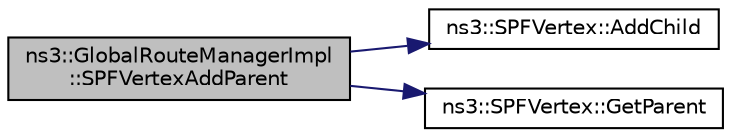digraph "ns3::GlobalRouteManagerImpl::SPFVertexAddParent"
{
 // LATEX_PDF_SIZE
  edge [fontname="Helvetica",fontsize="10",labelfontname="Helvetica",labelfontsize="10"];
  node [fontname="Helvetica",fontsize="10",shape=record];
  rankdir="LR";
  Node1 [label="ns3::GlobalRouteManagerImpl\l::SPFVertexAddParent",height=0.2,width=0.4,color="black", fillcolor="grey75", style="filled", fontcolor="black",tooltip="Adds a vertex to the list of children in each of its parents."];
  Node1 -> Node2 [color="midnightblue",fontsize="10",style="solid",fontname="Helvetica"];
  Node2 [label="ns3::SPFVertex::AddChild",height=0.2,width=0.4,color="black", fillcolor="white", style="filled",URL="$classns3_1_1_s_p_f_vertex.html#ae15d2c3bc1fb5285f467b494d27869d9",tooltip="Get a borrowed SPFVertex pointer to the specified child of \"this\" SPFVertex."];
  Node1 -> Node3 [color="midnightblue",fontsize="10",style="solid",fontname="Helvetica"];
  Node3 [label="ns3::SPFVertex::GetParent",height=0.2,width=0.4,color="black", fillcolor="white", style="filled",URL="$classns3_1_1_s_p_f_vertex.html#af06a05cbef13c14694d3cee4a4e20169",tooltip="Get a pointer to the SPFVector that is the parent of \"this\" SPFVertex."];
}

